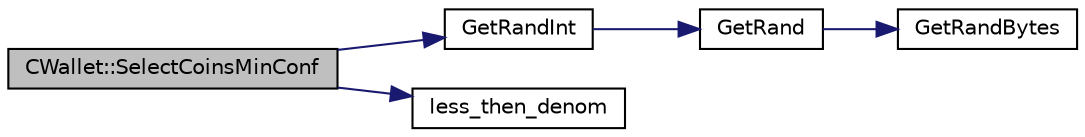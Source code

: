 digraph "CWallet::SelectCoinsMinConf"
{
  edge [fontname="Helvetica",fontsize="10",labelfontname="Helvetica",labelfontsize="10"];
  node [fontname="Helvetica",fontsize="10",shape=record];
  rankdir="LR";
  Node1354 [label="CWallet::SelectCoinsMinConf",height=0.2,width=0.4,color="black", fillcolor="grey75", style="filled", fontcolor="black"];
  Node1354 -> Node1355 [color="midnightblue",fontsize="10",style="solid",fontname="Helvetica"];
  Node1355 [label="GetRandInt",height=0.2,width=0.4,color="black", fillcolor="white", style="filled",URL="$df/d2d/util_8cpp.html#a0e44e088732172da6662db2d5e37d4b2"];
  Node1355 -> Node1356 [color="midnightblue",fontsize="10",style="solid",fontname="Helvetica"];
  Node1356 [label="GetRand",height=0.2,width=0.4,color="black", fillcolor="white", style="filled",URL="$df/d2d/util_8cpp.html#a27d9149d522b1fa87d84e5e9ca902aef"];
  Node1356 -> Node1357 [color="midnightblue",fontsize="10",style="solid",fontname="Helvetica"];
  Node1357 [label="GetRandBytes",height=0.2,width=0.4,color="black", fillcolor="white", style="filled",URL="$df/d2d/util_8cpp.html#acf52c2aa8213c7b15e26594a2264ed8a"];
  Node1354 -> Node1358 [color="midnightblue",fontsize="10",style="solid",fontname="Helvetica"];
  Node1358 [label="less_then_denom",height=0.2,width=0.4,color="black", fillcolor="white", style="filled",URL="$d7/de1/wallet_8cpp.html#a502a73c6cf145be4a420a8bc75c6a69e"];
}
